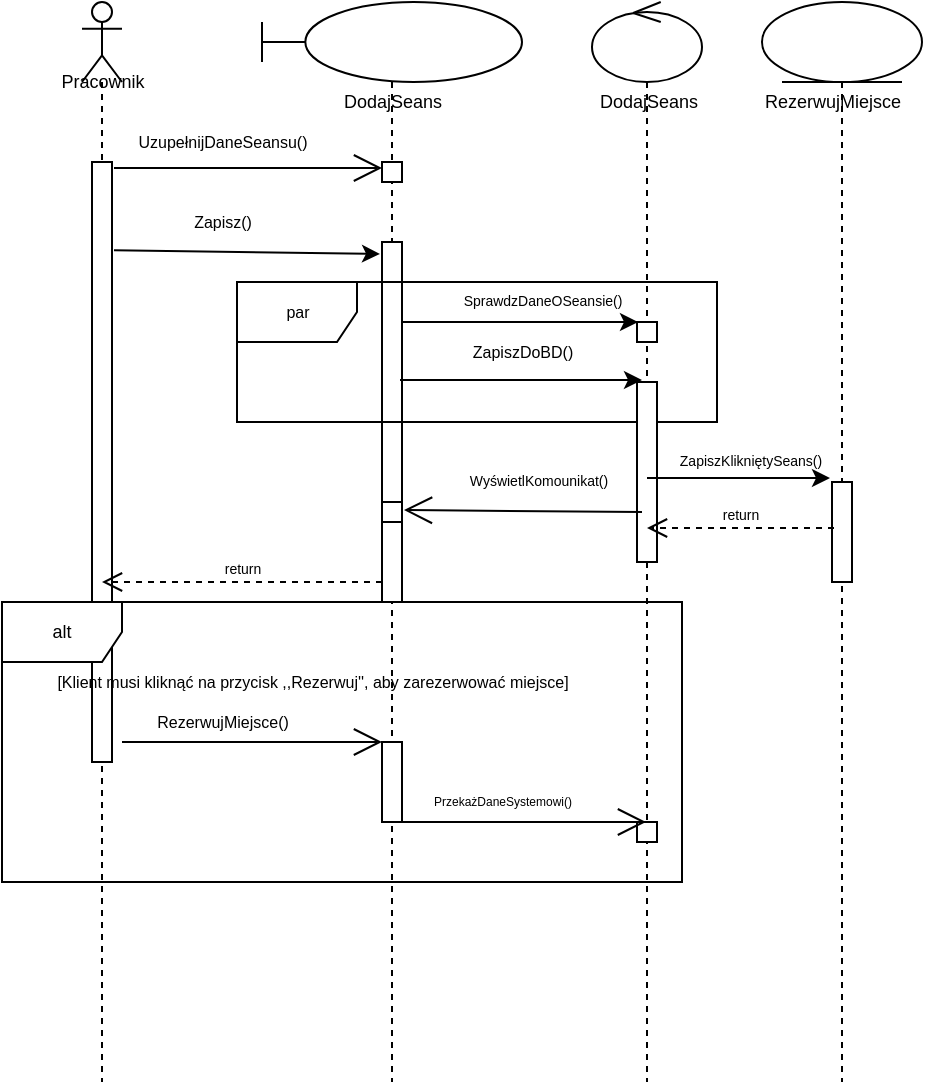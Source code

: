 <mxfile version="20.0.3" type="device"><diagram id="o-sDMn-8-B-ULvQKHEOt" name="Page-1"><mxGraphModel dx="782" dy="420" grid="1" gridSize="10" guides="1" tooltips="1" connect="1" arrows="1" fold="1" page="1" pageScale="1" pageWidth="827" pageHeight="1169" math="0" shadow="0"><root><mxCell id="0"/><mxCell id="1" parent="0"/><mxCell id="B6mOhcUZb6FMF1nFs93A-2" value="" style="shape=umlLifeline;participant=umlActor;perimeter=lifelinePerimeter;whiteSpace=wrap;html=1;container=1;collapsible=0;recursiveResize=0;verticalAlign=top;spacingTop=36;outlineConnect=0;fontSize=5;" vertex="1" parent="1"><mxGeometry x="80" y="100" width="20" height="540" as="geometry"/></mxCell><mxCell id="B6mOhcUZb6FMF1nFs93A-4" value="" style="html=1;points=[];perimeter=orthogonalPerimeter;fontSize=5;" vertex="1" parent="B6mOhcUZb6FMF1nFs93A-2"><mxGeometry x="5" y="80" width="10" height="300" as="geometry"/></mxCell><mxCell id="B6mOhcUZb6FMF1nFs93A-3" value="" style="shape=umlLifeline;participant=umlBoundary;perimeter=lifelinePerimeter;whiteSpace=wrap;html=1;container=1;collapsible=0;recursiveResize=0;verticalAlign=top;spacingTop=36;outlineConnect=0;fontSize=5;" vertex="1" parent="1"><mxGeometry x="170" y="100" width="130" height="540" as="geometry"/></mxCell><mxCell id="B6mOhcUZb6FMF1nFs93A-6" value="DodajSeans " style="text;html=1;align=center;verticalAlign=middle;resizable=0;points=[];autosize=1;strokeColor=none;fillColor=none;fontSize=9;strokeWidth=1;" vertex="1" parent="B6mOhcUZb6FMF1nFs93A-3"><mxGeometry x="30" y="40" width="70" height="20" as="geometry"/></mxCell><mxCell id="B6mOhcUZb6FMF1nFs93A-12" value="" style="html=1;points=[];perimeter=orthogonalPerimeter;fontSize=9;strokeWidth=1;" vertex="1" parent="B6mOhcUZb6FMF1nFs93A-3"><mxGeometry x="60" y="80" width="10" height="10" as="geometry"/></mxCell><mxCell id="B6mOhcUZb6FMF1nFs93A-13" value="" style="html=1;points=[];perimeter=orthogonalPerimeter;fontSize=9;strokeWidth=1;" vertex="1" parent="B6mOhcUZb6FMF1nFs93A-3"><mxGeometry x="60" y="120" width="10" height="180" as="geometry"/></mxCell><mxCell id="B6mOhcUZb6FMF1nFs93A-30" value="par" style="shape=umlFrame;whiteSpace=wrap;html=1;fontSize=8;strokeWidth=1;" vertex="1" parent="B6mOhcUZb6FMF1nFs93A-3"><mxGeometry x="-12.5" y="140" width="240" height="70" as="geometry"/></mxCell><mxCell id="B6mOhcUZb6FMF1nFs93A-42" value="&lt;div&gt;ZapiszDoBD()&lt;/div&gt;" style="text;html=1;align=center;verticalAlign=middle;resizable=0;points=[];autosize=1;strokeColor=none;fillColor=none;fontSize=8;" vertex="1" parent="B6mOhcUZb6FMF1nFs93A-3"><mxGeometry x="95" y="165" width="70" height="20" as="geometry"/></mxCell><mxCell id="B6mOhcUZb6FMF1nFs93A-44" value="SprawdzDaneOSeansie()" style="text;html=1;align=center;verticalAlign=middle;resizable=0;points=[];autosize=1;strokeColor=none;fillColor=none;fontSize=7;" vertex="1" parent="B6mOhcUZb6FMF1nFs93A-3"><mxGeometry x="85" y="140" width="110" height="20" as="geometry"/></mxCell><mxCell id="B6mOhcUZb6FMF1nFs93A-49" value="" style="html=1;points=[];perimeter=orthogonalPerimeter;fontSize=7;strokeWidth=1;" vertex="1" parent="B6mOhcUZb6FMF1nFs93A-3"><mxGeometry x="60" y="250" width="10" height="10" as="geometry"/></mxCell><mxCell id="B6mOhcUZb6FMF1nFs93A-15" value="alt" style="shape=umlFrame;whiteSpace=wrap;html=1;fontSize=9;strokeWidth=1;" vertex="1" parent="B6mOhcUZb6FMF1nFs93A-3"><mxGeometry x="-130" y="300" width="340" height="140" as="geometry"/></mxCell><mxCell id="B6mOhcUZb6FMF1nFs93A-5" value="Pracownik" style="text;html=1;align=center;verticalAlign=middle;resizable=0;points=[];autosize=1;strokeColor=none;fillColor=none;fontSize=9;strokeWidth=1;" vertex="1" parent="1"><mxGeometry x="55" y="130" width="70" height="20" as="geometry"/></mxCell><mxCell id="B6mOhcUZb6FMF1nFs93A-8" value="" style="shape=umlLifeline;participant=umlControl;perimeter=lifelinePerimeter;whiteSpace=wrap;html=1;container=1;collapsible=0;recursiveResize=0;verticalAlign=top;spacingTop=36;outlineConnect=0;fontSize=9;strokeWidth=1;" vertex="1" parent="1"><mxGeometry x="335" y="100" width="55" height="540" as="geometry"/></mxCell><mxCell id="B6mOhcUZb6FMF1nFs93A-9" value="DodajSeans " style="text;html=1;align=center;verticalAlign=middle;resizable=0;points=[];autosize=1;strokeColor=none;fillColor=none;fontSize=9;strokeWidth=1;" vertex="1" parent="B6mOhcUZb6FMF1nFs93A-8"><mxGeometry x="-7.5" y="40" width="70" height="20" as="geometry"/></mxCell><mxCell id="B6mOhcUZb6FMF1nFs93A-32" value="" style="html=1;points=[];perimeter=orthogonalPerimeter;fontSize=8;strokeWidth=1;" vertex="1" parent="B6mOhcUZb6FMF1nFs93A-8"><mxGeometry x="22.5" y="190" width="10" height="90" as="geometry"/></mxCell><mxCell id="B6mOhcUZb6FMF1nFs93A-10" value="" style="shape=umlLifeline;participant=umlEntity;perimeter=lifelinePerimeter;whiteSpace=wrap;html=1;container=1;collapsible=0;recursiveResize=0;verticalAlign=top;spacingTop=36;outlineConnect=0;fontSize=9;strokeWidth=1;" vertex="1" parent="1"><mxGeometry x="420" y="100" width="80" height="540" as="geometry"/></mxCell><mxCell id="B6mOhcUZb6FMF1nFs93A-11" value="RezerwujMiejsce" style="text;html=1;align=center;verticalAlign=middle;resizable=0;points=[];autosize=1;strokeColor=none;fillColor=none;fontSize=9;strokeWidth=1;" vertex="1" parent="B6mOhcUZb6FMF1nFs93A-10"><mxGeometry x="-10" y="40" width="90" height="20" as="geometry"/></mxCell><mxCell id="B6mOhcUZb6FMF1nFs93A-33" value="" style="html=1;points=[];perimeter=orthogonalPerimeter;fontSize=8;strokeWidth=1;" vertex="1" parent="B6mOhcUZb6FMF1nFs93A-10"><mxGeometry x="35" y="240" width="10" height="50" as="geometry"/></mxCell><mxCell id="B6mOhcUZb6FMF1nFs93A-46" value="ZapiszKlikniętySeans()" style="text;html=1;align=center;verticalAlign=middle;resizable=0;points=[];autosize=1;strokeColor=none;fillColor=none;fontSize=7;" vertex="1" parent="B6mOhcUZb6FMF1nFs93A-10"><mxGeometry x="-56" y="220" width="100" height="20" as="geometry"/></mxCell><mxCell id="B6mOhcUZb6FMF1nFs93A-16" value="" style="html=1;points=[];perimeter=orthogonalPerimeter;fontSize=9;strokeWidth=1;" vertex="1" parent="1"><mxGeometry x="230" y="470" width="10" height="40" as="geometry"/></mxCell><mxCell id="B6mOhcUZb6FMF1nFs93A-18" value="" style="html=1;points=[];perimeter=orthogonalPerimeter;fontSize=9;strokeWidth=1;" vertex="1" parent="1"><mxGeometry x="357.5" y="510" width="10" height="10" as="geometry"/></mxCell><mxCell id="B6mOhcUZb6FMF1nFs93A-19" value="[Klient musi kliknąć na przycisk ,,Rezerwuj'', aby zarezerwować miejsce]" style="text;html=1;align=center;verticalAlign=middle;resizable=0;points=[];autosize=1;strokeColor=none;fillColor=none;fontSize=8;" vertex="1" parent="1"><mxGeometry x="55" y="430" width="280" height="20" as="geometry"/></mxCell><mxCell id="B6mOhcUZb6FMF1nFs93A-22" value="RezerwujMiejsce()" style="text;html=1;align=center;verticalAlign=middle;resizable=0;points=[];autosize=1;strokeColor=none;fillColor=none;fontSize=8;" vertex="1" parent="1"><mxGeometry x="105" y="450" width="90" height="20" as="geometry"/></mxCell><mxCell id="B6mOhcUZb6FMF1nFs93A-25" value="PrzekażDaneSystemowi()" style="text;html=1;align=center;verticalAlign=middle;resizable=0;points=[];autosize=1;strokeColor=none;fillColor=none;fontSize=6;" vertex="1" parent="1"><mxGeometry x="245" y="490" width="90" height="20" as="geometry"/></mxCell><mxCell id="B6mOhcUZb6FMF1nFs93A-27" value="UzupełnijDaneSeansu()" style="text;html=1;align=center;verticalAlign=middle;resizable=0;points=[];autosize=1;strokeColor=none;fillColor=none;fontSize=8;" vertex="1" parent="1"><mxGeometry x="95" y="160" width="110" height="20" as="geometry"/></mxCell><mxCell id="B6mOhcUZb6FMF1nFs93A-28" value="" style="endArrow=classic;html=1;rounded=0;fontSize=8;entryX=-0.1;entryY=0.033;entryDx=0;entryDy=0;entryPerimeter=0;exitX=1.1;exitY=0.147;exitDx=0;exitDy=0;exitPerimeter=0;" edge="1" parent="1" source="B6mOhcUZb6FMF1nFs93A-4" target="B6mOhcUZb6FMF1nFs93A-13"><mxGeometry width="50" height="50" relative="1" as="geometry"><mxPoint x="100" y="224" as="sourcePoint"/><mxPoint x="210" y="290" as="targetPoint"/></mxGeometry></mxCell><mxCell id="B6mOhcUZb6FMF1nFs93A-29" value="Zapisz()" style="text;html=1;align=center;verticalAlign=middle;resizable=0;points=[];autosize=1;strokeColor=none;fillColor=none;fontSize=8;" vertex="1" parent="1"><mxGeometry x="125" y="200" width="50" height="20" as="geometry"/></mxCell><mxCell id="B6mOhcUZb6FMF1nFs93A-31" value="" style="html=1;points=[];perimeter=orthogonalPerimeter;fontSize=8;strokeWidth=1;" vertex="1" parent="1"><mxGeometry x="357.5" y="260" width="10" height="10" as="geometry"/></mxCell><mxCell id="B6mOhcUZb6FMF1nFs93A-38" value="" style="endArrow=classic;html=1;rounded=0;fontSize=8;entryX=0.05;entryY=0;entryDx=0;entryDy=0;entryPerimeter=0;" edge="1" parent="1" source="B6mOhcUZb6FMF1nFs93A-13" target="B6mOhcUZb6FMF1nFs93A-31"><mxGeometry width="50" height="50" relative="1" as="geometry"><mxPoint x="260" y="250" as="sourcePoint"/><mxPoint x="310" y="200" as="targetPoint"/></mxGeometry></mxCell><mxCell id="B6mOhcUZb6FMF1nFs93A-40" value="" style="endArrow=classic;html=1;rounded=0;fontSize=8;exitX=0.9;exitY=0.383;exitDx=0;exitDy=0;exitPerimeter=0;" edge="1" parent="1" source="B6mOhcUZb6FMF1nFs93A-13"><mxGeometry width="50" height="50" relative="1" as="geometry"><mxPoint x="260" y="290" as="sourcePoint"/><mxPoint x="360" y="289" as="targetPoint"/></mxGeometry></mxCell><mxCell id="B6mOhcUZb6FMF1nFs93A-45" value="" style="endArrow=classic;html=1;rounded=0;fontSize=7;entryX=-0.1;entryY=-0.04;entryDx=0;entryDy=0;entryPerimeter=0;" edge="1" parent="1" source="B6mOhcUZb6FMF1nFs93A-8" target="B6mOhcUZb6FMF1nFs93A-33"><mxGeometry width="50" height="50" relative="1" as="geometry"><mxPoint x="370" y="380" as="sourcePoint"/><mxPoint x="420" y="330" as="targetPoint"/></mxGeometry></mxCell><mxCell id="B6mOhcUZb6FMF1nFs93A-47" value="return" style="html=1;verticalAlign=bottom;endArrow=open;dashed=1;endSize=8;rounded=0;fontSize=7;exitX=0.1;exitY=0.46;exitDx=0;exitDy=0;exitPerimeter=0;" edge="1" parent="1" source="B6mOhcUZb6FMF1nFs93A-33" target="B6mOhcUZb6FMF1nFs93A-8"><mxGeometry relative="1" as="geometry"><mxPoint x="444" y="364.5" as="sourcePoint"/><mxPoint x="364" y="364.5" as="targetPoint"/><Array as="points"/></mxGeometry></mxCell><mxCell id="B6mOhcUZb6FMF1nFs93A-48" value="return" style="html=1;verticalAlign=bottom;endArrow=open;dashed=1;endSize=8;rounded=0;fontSize=7;" edge="1" parent="1"><mxGeometry relative="1" as="geometry"><mxPoint x="230" y="390" as="sourcePoint"/><mxPoint x="90" y="390" as="targetPoint"/><Array as="points"><mxPoint x="160" y="390"/></Array></mxGeometry></mxCell><mxCell id="B6mOhcUZb6FMF1nFs93A-50" value="" style="endArrow=open;endFill=1;endSize=12;html=1;rounded=0;fontSize=7;entryX=1.1;entryY=0.4;entryDx=0;entryDy=0;entryPerimeter=0;" edge="1" parent="1" target="B6mOhcUZb6FMF1nFs93A-49"><mxGeometry width="160" relative="1" as="geometry"><mxPoint x="360" y="355" as="sourcePoint"/><mxPoint x="250" y="355" as="targetPoint"/></mxGeometry></mxCell><mxCell id="B6mOhcUZb6FMF1nFs93A-51" value="&lt;div&gt;WyświetlKomounikat()&lt;/div&gt;" style="text;html=1;align=center;verticalAlign=middle;resizable=0;points=[];autosize=1;strokeColor=none;fillColor=none;fontSize=7;" vertex="1" parent="1"><mxGeometry x="257.5" y="330" width="100" height="20" as="geometry"/></mxCell><mxCell id="B6mOhcUZb6FMF1nFs93A-52" value="" style="endArrow=open;endFill=1;endSize=12;html=1;rounded=0;fontSize=7;exitX=1.1;exitY=0.01;exitDx=0;exitDy=0;exitPerimeter=0;" edge="1" parent="1" source="B6mOhcUZb6FMF1nFs93A-4" target="B6mOhcUZb6FMF1nFs93A-12"><mxGeometry width="160" relative="1" as="geometry"><mxPoint x="100" y="320" as="sourcePoint"/><mxPoint x="260" y="320" as="targetPoint"/></mxGeometry></mxCell><mxCell id="B6mOhcUZb6FMF1nFs93A-54" value="" style="endArrow=open;endFill=1;endSize=12;html=1;rounded=0;fontSize=7;" edge="1" parent="1"><mxGeometry width="160" relative="1" as="geometry"><mxPoint x="100" y="470" as="sourcePoint"/><mxPoint x="230" y="470" as="targetPoint"/></mxGeometry></mxCell><mxCell id="B6mOhcUZb6FMF1nFs93A-55" value="" style="endArrow=open;endFill=1;endSize=12;html=1;rounded=0;fontSize=7;" edge="1" parent="1" source="B6mOhcUZb6FMF1nFs93A-16" target="B6mOhcUZb6FMF1nFs93A-8"><mxGeometry width="160" relative="1" as="geometry"><mxPoint x="240" y="480" as="sourcePoint"/><mxPoint x="400" y="480" as="targetPoint"/><Array as="points"><mxPoint x="320" y="510"/></Array></mxGeometry></mxCell></root></mxGraphModel></diagram></mxfile>